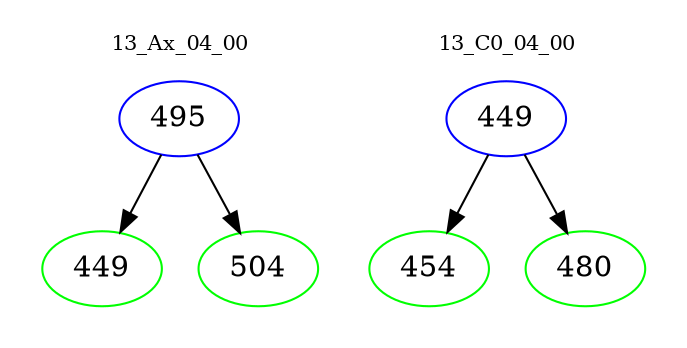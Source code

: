 digraph{
subgraph cluster_0 {
color = white
label = "13_Ax_04_00";
fontsize=10;
T0_495 [label="495", color="blue"]
T0_495 -> T0_449 [color="black"]
T0_449 [label="449", color="green"]
T0_495 -> T0_504 [color="black"]
T0_504 [label="504", color="green"]
}
subgraph cluster_1 {
color = white
label = "13_C0_04_00";
fontsize=10;
T1_449 [label="449", color="blue"]
T1_449 -> T1_454 [color="black"]
T1_454 [label="454", color="green"]
T1_449 -> T1_480 [color="black"]
T1_480 [label="480", color="green"]
}
}

